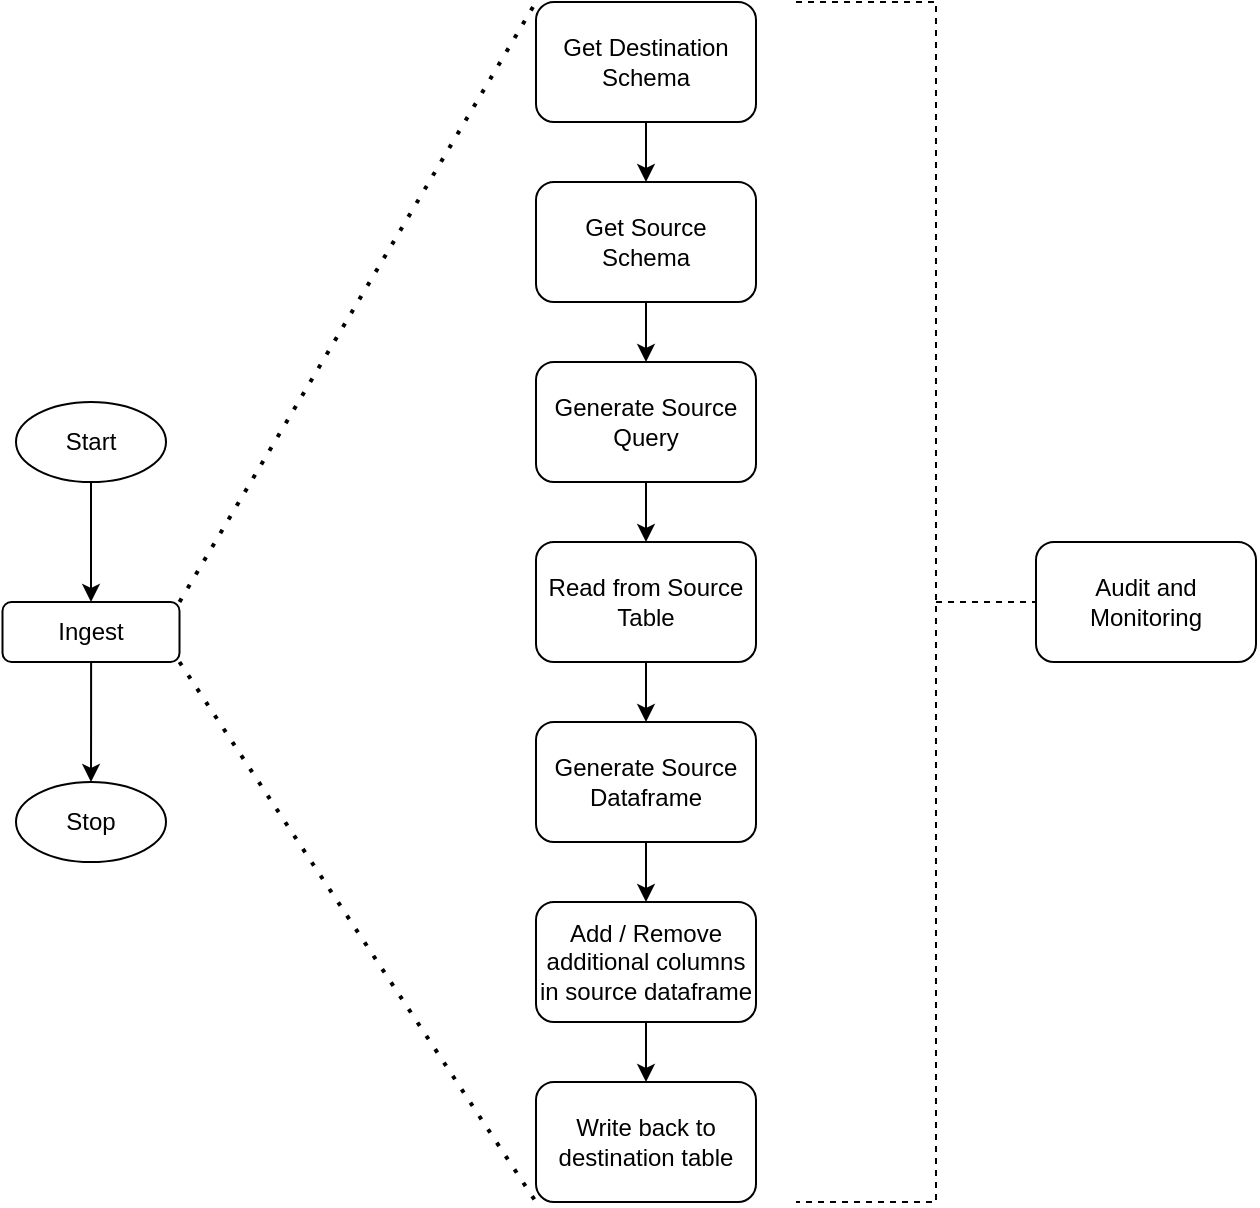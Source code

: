 <mxfile version="20.8.20" type="device"><diagram name="Page-1" id="h632IxQIKYToCd814sU4"><mxGraphModel dx="880" dy="1584" grid="1" gridSize="10" guides="1" tooltips="1" connect="1" arrows="1" fold="1" page="1" pageScale="1" pageWidth="850" pageHeight="1100" math="0" shadow="0"><root><mxCell id="0"/><mxCell id="1" parent="0"/><mxCell id="9AN_JtbM7C9rUN8jVRdn-8" style="edgeStyle=orthogonalEdgeStyle;rounded=0;orthogonalLoop=1;jettySize=auto;html=1;entryX=0.5;entryY=0;entryDx=0;entryDy=0;" edge="1" parent="1" source="9AN_JtbM7C9rUN8jVRdn-4" target="9AN_JtbM7C9rUN8jVRdn-6"><mxGeometry relative="1" as="geometry"/></mxCell><mxCell id="9AN_JtbM7C9rUN8jVRdn-4" value="Start" style="ellipse;whiteSpace=wrap;html=1;" vertex="1" parent="1"><mxGeometry x="140" y="40" width="75" height="40" as="geometry"/></mxCell><mxCell id="9AN_JtbM7C9rUN8jVRdn-21" value="" style="edgeStyle=orthogonalEdgeStyle;rounded=0;orthogonalLoop=1;jettySize=auto;html=1;" edge="1" parent="1" source="9AN_JtbM7C9rUN8jVRdn-5" target="9AN_JtbM7C9rUN8jVRdn-15"><mxGeometry relative="1" as="geometry"/></mxCell><mxCell id="9AN_JtbM7C9rUN8jVRdn-5" value="Get Destination Schema" style="rounded=1;whiteSpace=wrap;html=1;" vertex="1" parent="1"><mxGeometry x="400" y="-160" width="110" height="60" as="geometry"/></mxCell><mxCell id="9AN_JtbM7C9rUN8jVRdn-10" style="edgeStyle=orthogonalEdgeStyle;rounded=0;orthogonalLoop=1;jettySize=auto;html=1;entryX=0.5;entryY=0;entryDx=0;entryDy=0;" edge="1" parent="1" source="9AN_JtbM7C9rUN8jVRdn-6" target="9AN_JtbM7C9rUN8jVRdn-9"><mxGeometry relative="1" as="geometry"/></mxCell><mxCell id="9AN_JtbM7C9rUN8jVRdn-6" value="Ingest" style="rounded=1;whiteSpace=wrap;html=1;" vertex="1" parent="1"><mxGeometry x="133.25" y="140" width="88.5" height="30" as="geometry"/></mxCell><mxCell id="9AN_JtbM7C9rUN8jVRdn-9" value="Stop" style="ellipse;whiteSpace=wrap;html=1;" vertex="1" parent="1"><mxGeometry x="140" y="230" width="75" height="40" as="geometry"/></mxCell><mxCell id="9AN_JtbM7C9rUN8jVRdn-11" value="" style="endArrow=none;dashed=1;html=1;dashPattern=1 3;strokeWidth=2;rounded=0;exitX=1;exitY=0;exitDx=0;exitDy=0;" edge="1" parent="1" source="9AN_JtbM7C9rUN8jVRdn-6"><mxGeometry width="50" height="50" relative="1" as="geometry"><mxPoint x="400" y="280" as="sourcePoint"/><mxPoint x="400" y="-160" as="targetPoint"/></mxGeometry></mxCell><mxCell id="9AN_JtbM7C9rUN8jVRdn-12" value="" style="endArrow=none;dashed=1;html=1;dashPattern=1 3;strokeWidth=2;rounded=0;exitX=1;exitY=1;exitDx=0;exitDy=0;" edge="1" parent="1" source="9AN_JtbM7C9rUN8jVRdn-6"><mxGeometry width="50" height="50" relative="1" as="geometry"><mxPoint x="234" y="140" as="sourcePoint"/><mxPoint x="400" y="440" as="targetPoint"/></mxGeometry></mxCell><mxCell id="9AN_JtbM7C9rUN8jVRdn-22" value="" style="edgeStyle=orthogonalEdgeStyle;rounded=0;orthogonalLoop=1;jettySize=auto;html=1;" edge="1" parent="1" source="9AN_JtbM7C9rUN8jVRdn-15" target="9AN_JtbM7C9rUN8jVRdn-16"><mxGeometry relative="1" as="geometry"/></mxCell><mxCell id="9AN_JtbM7C9rUN8jVRdn-15" value="Get Source Schema" style="rounded=1;whiteSpace=wrap;html=1;" vertex="1" parent="1"><mxGeometry x="400" y="-70" width="110" height="60" as="geometry"/></mxCell><mxCell id="9AN_JtbM7C9rUN8jVRdn-23" value="" style="edgeStyle=orthogonalEdgeStyle;rounded=0;orthogonalLoop=1;jettySize=auto;html=1;" edge="1" parent="1" source="9AN_JtbM7C9rUN8jVRdn-16" target="9AN_JtbM7C9rUN8jVRdn-17"><mxGeometry relative="1" as="geometry"/></mxCell><mxCell id="9AN_JtbM7C9rUN8jVRdn-16" value="Generate Source Query" style="rounded=1;whiteSpace=wrap;html=1;" vertex="1" parent="1"><mxGeometry x="400" y="20" width="110" height="60" as="geometry"/></mxCell><mxCell id="9AN_JtbM7C9rUN8jVRdn-24" value="" style="edgeStyle=orthogonalEdgeStyle;rounded=0;orthogonalLoop=1;jettySize=auto;html=1;" edge="1" parent="1" source="9AN_JtbM7C9rUN8jVRdn-17" target="9AN_JtbM7C9rUN8jVRdn-18"><mxGeometry relative="1" as="geometry"/></mxCell><mxCell id="9AN_JtbM7C9rUN8jVRdn-17" value="Read from Source Table" style="rounded=1;whiteSpace=wrap;html=1;" vertex="1" parent="1"><mxGeometry x="400" y="110" width="110" height="60" as="geometry"/></mxCell><mxCell id="9AN_JtbM7C9rUN8jVRdn-25" value="" style="edgeStyle=orthogonalEdgeStyle;rounded=0;orthogonalLoop=1;jettySize=auto;html=1;" edge="1" parent="1" source="9AN_JtbM7C9rUN8jVRdn-18" target="9AN_JtbM7C9rUN8jVRdn-20"><mxGeometry relative="1" as="geometry"/></mxCell><mxCell id="9AN_JtbM7C9rUN8jVRdn-18" value="Generate Source Dataframe" style="rounded=1;whiteSpace=wrap;html=1;" vertex="1" parent="1"><mxGeometry x="400" y="200" width="110" height="60" as="geometry"/></mxCell><mxCell id="9AN_JtbM7C9rUN8jVRdn-19" value="Write back to destination table" style="rounded=1;whiteSpace=wrap;html=1;" vertex="1" parent="1"><mxGeometry x="400" y="380" width="110" height="60" as="geometry"/></mxCell><mxCell id="9AN_JtbM7C9rUN8jVRdn-26" value="" style="edgeStyle=orthogonalEdgeStyle;rounded=0;orthogonalLoop=1;jettySize=auto;html=1;" edge="1" parent="1" source="9AN_JtbM7C9rUN8jVRdn-20" target="9AN_JtbM7C9rUN8jVRdn-19"><mxGeometry relative="1" as="geometry"/></mxCell><mxCell id="9AN_JtbM7C9rUN8jVRdn-20" value="Add / Remove additional columns in source dataframe" style="rounded=1;whiteSpace=wrap;html=1;" vertex="1" parent="1"><mxGeometry x="400" y="290" width="110" height="60" as="geometry"/></mxCell><mxCell id="9AN_JtbM7C9rUN8jVRdn-27" value="" style="endArrow=none;dashed=1;html=1;rounded=0;" edge="1" parent="1"><mxGeometry width="50" height="50" relative="1" as="geometry"><mxPoint x="530" y="-160" as="sourcePoint"/><mxPoint x="530" y="440" as="targetPoint"/><Array as="points"><mxPoint x="600" y="-160"/><mxPoint x="600" y="440"/></Array></mxGeometry></mxCell><mxCell id="9AN_JtbM7C9rUN8jVRdn-28" value="Audit and Monitoring" style="rounded=1;whiteSpace=wrap;html=1;" vertex="1" parent="1"><mxGeometry x="650" y="110" width="110" height="60" as="geometry"/></mxCell><mxCell id="9AN_JtbM7C9rUN8jVRdn-30" value="" style="endArrow=none;dashed=1;html=1;rounded=0;entryX=0;entryY=0.5;entryDx=0;entryDy=0;" edge="1" parent="1" target="9AN_JtbM7C9rUN8jVRdn-28"><mxGeometry width="50" height="50" relative="1" as="geometry"><mxPoint x="600" y="140" as="sourcePoint"/><mxPoint x="660" y="90" as="targetPoint"/></mxGeometry></mxCell></root></mxGraphModel></diagram></mxfile>